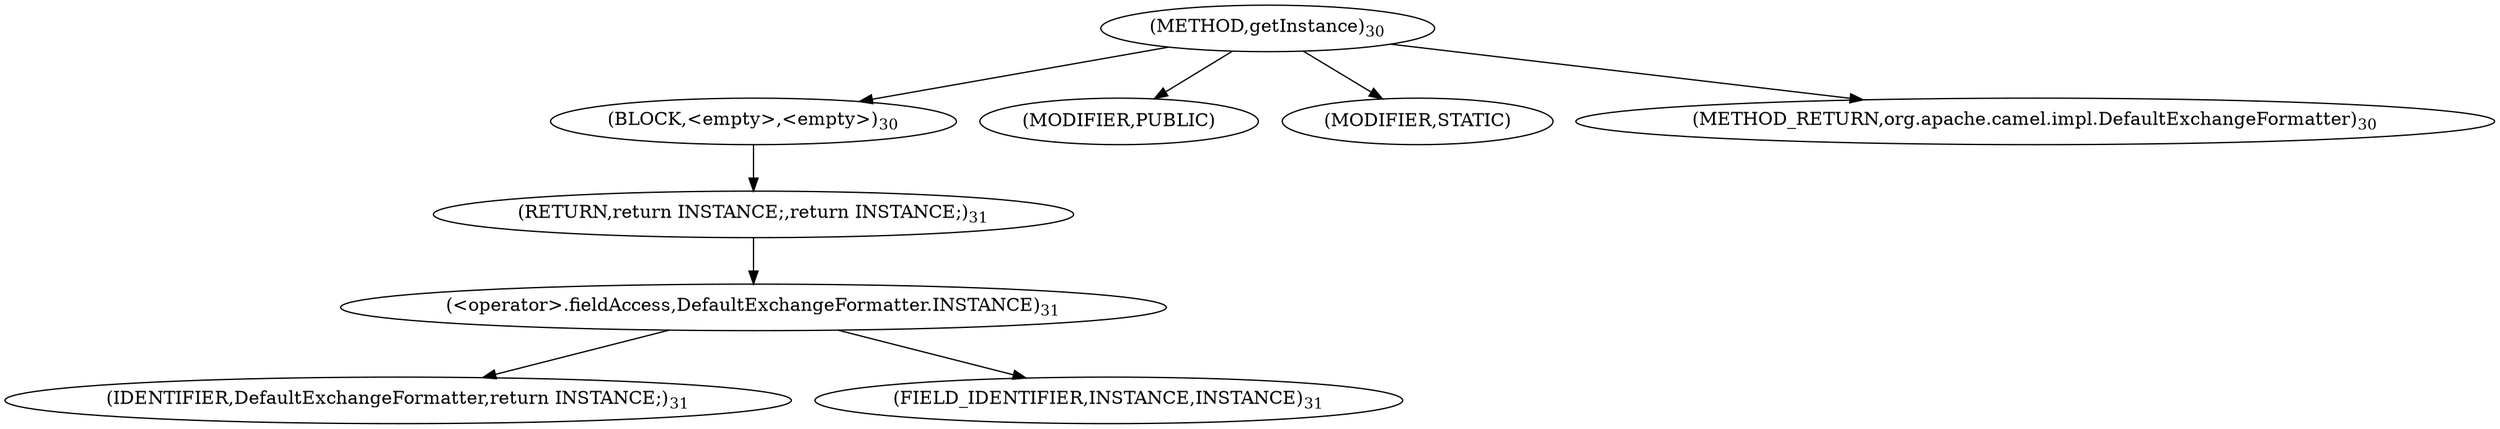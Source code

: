 digraph "getInstance" {  
"23" [label = <(METHOD,getInstance)<SUB>30</SUB>> ]
"24" [label = <(BLOCK,&lt;empty&gt;,&lt;empty&gt;)<SUB>30</SUB>> ]
"25" [label = <(RETURN,return INSTANCE;,return INSTANCE;)<SUB>31</SUB>> ]
"26" [label = <(&lt;operator&gt;.fieldAccess,DefaultExchangeFormatter.INSTANCE)<SUB>31</SUB>> ]
"27" [label = <(IDENTIFIER,DefaultExchangeFormatter,return INSTANCE;)<SUB>31</SUB>> ]
"28" [label = <(FIELD_IDENTIFIER,INSTANCE,INSTANCE)<SUB>31</SUB>> ]
"29" [label = <(MODIFIER,PUBLIC)> ]
"30" [label = <(MODIFIER,STATIC)> ]
"31" [label = <(METHOD_RETURN,org.apache.camel.impl.DefaultExchangeFormatter)<SUB>30</SUB>> ]
  "23" -> "24" 
  "23" -> "29" 
  "23" -> "30" 
  "23" -> "31" 
  "24" -> "25" 
  "25" -> "26" 
  "26" -> "27" 
  "26" -> "28" 
}
